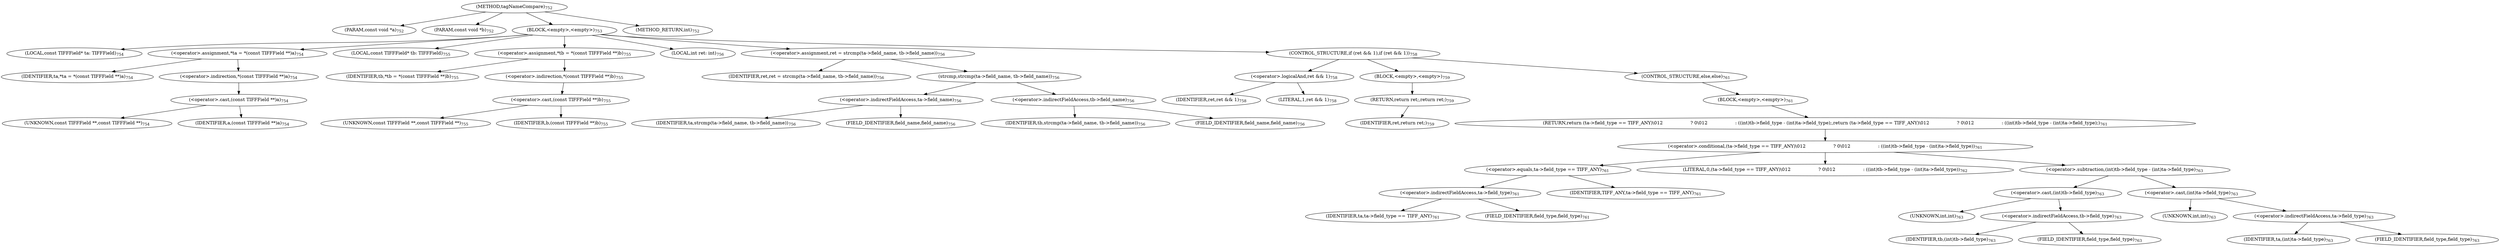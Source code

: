 digraph "tagNameCompare" {  
"26857" [label = <(METHOD,tagNameCompare)<SUB>752</SUB>> ]
"26858" [label = <(PARAM,const void *a)<SUB>752</SUB>> ]
"26859" [label = <(PARAM,const void *b)<SUB>752</SUB>> ]
"26860" [label = <(BLOCK,&lt;empty&gt;,&lt;empty&gt;)<SUB>753</SUB>> ]
"26861" [label = <(LOCAL,const TIFFField* ta: TIFFField)<SUB>754</SUB>> ]
"26862" [label = <(&lt;operator&gt;.assignment,*ta = *(const TIFFField **)a)<SUB>754</SUB>> ]
"26863" [label = <(IDENTIFIER,ta,*ta = *(const TIFFField **)a)<SUB>754</SUB>> ]
"26864" [label = <(&lt;operator&gt;.indirection,*(const TIFFField **)a)<SUB>754</SUB>> ]
"26865" [label = <(&lt;operator&gt;.cast,(const TIFFField **)a)<SUB>754</SUB>> ]
"26866" [label = <(UNKNOWN,const TIFFField **,const TIFFField **)<SUB>754</SUB>> ]
"26867" [label = <(IDENTIFIER,a,(const TIFFField **)a)<SUB>754</SUB>> ]
"26868" [label = <(LOCAL,const TIFFField* tb: TIFFField)<SUB>755</SUB>> ]
"26869" [label = <(&lt;operator&gt;.assignment,*tb = *(const TIFFField **)b)<SUB>755</SUB>> ]
"26870" [label = <(IDENTIFIER,tb,*tb = *(const TIFFField **)b)<SUB>755</SUB>> ]
"26871" [label = <(&lt;operator&gt;.indirection,*(const TIFFField **)b)<SUB>755</SUB>> ]
"26872" [label = <(&lt;operator&gt;.cast,(const TIFFField **)b)<SUB>755</SUB>> ]
"26873" [label = <(UNKNOWN,const TIFFField **,const TIFFField **)<SUB>755</SUB>> ]
"26874" [label = <(IDENTIFIER,b,(const TIFFField **)b)<SUB>755</SUB>> ]
"26875" [label = <(LOCAL,int ret: int)<SUB>756</SUB>> ]
"26876" [label = <(&lt;operator&gt;.assignment,ret = strcmp(ta-&gt;field_name, tb-&gt;field_name))<SUB>756</SUB>> ]
"26877" [label = <(IDENTIFIER,ret,ret = strcmp(ta-&gt;field_name, tb-&gt;field_name))<SUB>756</SUB>> ]
"26878" [label = <(strcmp,strcmp(ta-&gt;field_name, tb-&gt;field_name))<SUB>756</SUB>> ]
"26879" [label = <(&lt;operator&gt;.indirectFieldAccess,ta-&gt;field_name)<SUB>756</SUB>> ]
"26880" [label = <(IDENTIFIER,ta,strcmp(ta-&gt;field_name, tb-&gt;field_name))<SUB>756</SUB>> ]
"26881" [label = <(FIELD_IDENTIFIER,field_name,field_name)<SUB>756</SUB>> ]
"26882" [label = <(&lt;operator&gt;.indirectFieldAccess,tb-&gt;field_name)<SUB>756</SUB>> ]
"26883" [label = <(IDENTIFIER,tb,strcmp(ta-&gt;field_name, tb-&gt;field_name))<SUB>756</SUB>> ]
"26884" [label = <(FIELD_IDENTIFIER,field_name,field_name)<SUB>756</SUB>> ]
"26885" [label = <(CONTROL_STRUCTURE,if (ret &amp;&amp; 1),if (ret &amp;&amp; 1))<SUB>758</SUB>> ]
"26886" [label = <(&lt;operator&gt;.logicalAnd,ret &amp;&amp; 1)<SUB>758</SUB>> ]
"26887" [label = <(IDENTIFIER,ret,ret &amp;&amp; 1)<SUB>758</SUB>> ]
"26888" [label = <(LITERAL,1,ret &amp;&amp; 1)<SUB>758</SUB>> ]
"26889" [label = <(BLOCK,&lt;empty&gt;,&lt;empty&gt;)<SUB>759</SUB>> ]
"26890" [label = <(RETURN,return ret;,return ret;)<SUB>759</SUB>> ]
"26891" [label = <(IDENTIFIER,ret,return ret;)<SUB>759</SUB>> ]
"26892" [label = <(CONTROL_STRUCTURE,else,else)<SUB>761</SUB>> ]
"26893" [label = <(BLOCK,&lt;empty&gt;,&lt;empty&gt;)<SUB>761</SUB>> ]
"26894" [label = <(RETURN,return (ta-&gt;field_type == TIFF_ANY)\012                   ? 0\012                   : ((int)tb-&gt;field_type - (int)ta-&gt;field_type);,return (ta-&gt;field_type == TIFF_ANY)\012                   ? 0\012                   : ((int)tb-&gt;field_type - (int)ta-&gt;field_type);)<SUB>761</SUB>> ]
"26895" [label = <(&lt;operator&gt;.conditional,(ta-&gt;field_type == TIFF_ANY)\012                   ? 0\012                   : ((int)tb-&gt;field_type - (int)ta-&gt;field_type))<SUB>761</SUB>> ]
"26896" [label = <(&lt;operator&gt;.equals,ta-&gt;field_type == TIFF_ANY)<SUB>761</SUB>> ]
"26897" [label = <(&lt;operator&gt;.indirectFieldAccess,ta-&gt;field_type)<SUB>761</SUB>> ]
"26898" [label = <(IDENTIFIER,ta,ta-&gt;field_type == TIFF_ANY)<SUB>761</SUB>> ]
"26899" [label = <(FIELD_IDENTIFIER,field_type,field_type)<SUB>761</SUB>> ]
"26900" [label = <(IDENTIFIER,TIFF_ANY,ta-&gt;field_type == TIFF_ANY)<SUB>761</SUB>> ]
"26901" [label = <(LITERAL,0,(ta-&gt;field_type == TIFF_ANY)\012                   ? 0\012                   : ((int)tb-&gt;field_type - (int)ta-&gt;field_type))<SUB>762</SUB>> ]
"26902" [label = <(&lt;operator&gt;.subtraction,(int)tb-&gt;field_type - (int)ta-&gt;field_type)<SUB>763</SUB>> ]
"26903" [label = <(&lt;operator&gt;.cast,(int)tb-&gt;field_type)<SUB>763</SUB>> ]
"26904" [label = <(UNKNOWN,int,int)<SUB>763</SUB>> ]
"26905" [label = <(&lt;operator&gt;.indirectFieldAccess,tb-&gt;field_type)<SUB>763</SUB>> ]
"26906" [label = <(IDENTIFIER,tb,(int)tb-&gt;field_type)<SUB>763</SUB>> ]
"26907" [label = <(FIELD_IDENTIFIER,field_type,field_type)<SUB>763</SUB>> ]
"26908" [label = <(&lt;operator&gt;.cast,(int)ta-&gt;field_type)<SUB>763</SUB>> ]
"26909" [label = <(UNKNOWN,int,int)<SUB>763</SUB>> ]
"26910" [label = <(&lt;operator&gt;.indirectFieldAccess,ta-&gt;field_type)<SUB>763</SUB>> ]
"26911" [label = <(IDENTIFIER,ta,(int)ta-&gt;field_type)<SUB>763</SUB>> ]
"26912" [label = <(FIELD_IDENTIFIER,field_type,field_type)<SUB>763</SUB>> ]
"26913" [label = <(METHOD_RETURN,int)<SUB>752</SUB>> ]
  "26857" -> "26858" 
  "26857" -> "26859" 
  "26857" -> "26860" 
  "26857" -> "26913" 
  "26860" -> "26861" 
  "26860" -> "26862" 
  "26860" -> "26868" 
  "26860" -> "26869" 
  "26860" -> "26875" 
  "26860" -> "26876" 
  "26860" -> "26885" 
  "26862" -> "26863" 
  "26862" -> "26864" 
  "26864" -> "26865" 
  "26865" -> "26866" 
  "26865" -> "26867" 
  "26869" -> "26870" 
  "26869" -> "26871" 
  "26871" -> "26872" 
  "26872" -> "26873" 
  "26872" -> "26874" 
  "26876" -> "26877" 
  "26876" -> "26878" 
  "26878" -> "26879" 
  "26878" -> "26882" 
  "26879" -> "26880" 
  "26879" -> "26881" 
  "26882" -> "26883" 
  "26882" -> "26884" 
  "26885" -> "26886" 
  "26885" -> "26889" 
  "26885" -> "26892" 
  "26886" -> "26887" 
  "26886" -> "26888" 
  "26889" -> "26890" 
  "26890" -> "26891" 
  "26892" -> "26893" 
  "26893" -> "26894" 
  "26894" -> "26895" 
  "26895" -> "26896" 
  "26895" -> "26901" 
  "26895" -> "26902" 
  "26896" -> "26897" 
  "26896" -> "26900" 
  "26897" -> "26898" 
  "26897" -> "26899" 
  "26902" -> "26903" 
  "26902" -> "26908" 
  "26903" -> "26904" 
  "26903" -> "26905" 
  "26905" -> "26906" 
  "26905" -> "26907" 
  "26908" -> "26909" 
  "26908" -> "26910" 
  "26910" -> "26911" 
  "26910" -> "26912" 
}
